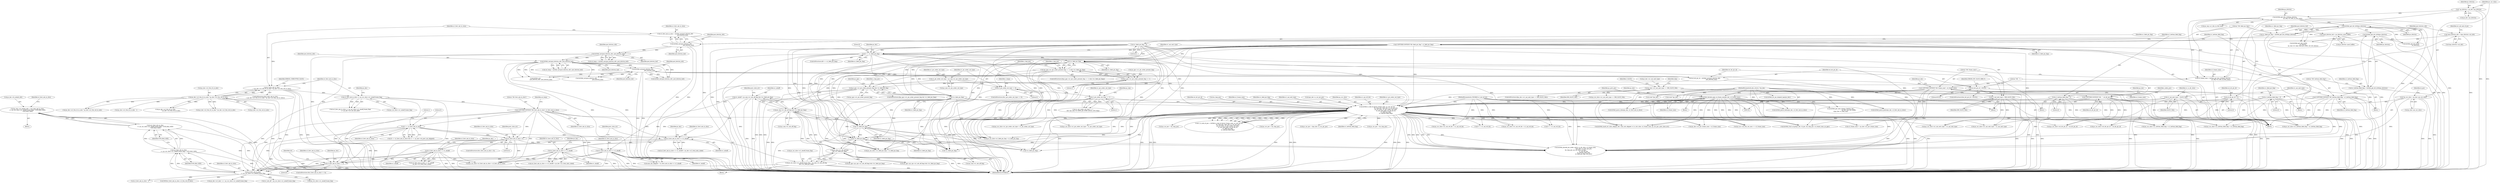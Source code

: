 digraph "0_Android_0b23c81c3dd9ec38f7e6806a3955fed1925541a0_2@integer" {
"1001904" [label="(Call,ps_dec->i4_submb_ofst = ((u2_first_mb_in_slice\n << ps_cur_slice->u1_mbaff_frame_flag) * SUB_BLK_SIZE)\n - SUB_BLK_SIZE)"];
"1001908" [label="(Call,((u2_first_mb_in_slice\n << ps_cur_slice->u1_mbaff_frame_flag) * SUB_BLK_SIZE)\n - SUB_BLK_SIZE)"];
"1001909" [label="(Call,(u2_first_mb_in_slice\n << ps_cur_slice->u1_mbaff_frame_flag) * SUB_BLK_SIZE)"];
"1001910" [label="(Call,u2_first_mb_in_slice\n << ps_cur_slice->u1_mbaff_frame_flag)"];
"1001617" [label="(Call,u2_first_mb_in_slice == 0)"];
"1001134" [label="(Call,u2_first_mb_in_slice << u1_mbaff)"];
"1001121" [label="(Call,u2_first_mb_in_slice << u1_mbaff)"];
"1000264" [label="(Call,COPYTHECONTEXT(\"SH: first_mb_in_slice\",u2_first_mb_in_slice))"];
"1000248" [label="(Call,u2_first_mb_in_slice << ps_cur_slice->u1_mbaff_frame_flag)"];
"1000233" [label="(Call,u2_first_mb_in_slice\n > (ps_dec->u2_frm_ht_in_mbs * ps_dec->u2_frm_wd_in_mbs))"];
"1000227" [label="(Call,u2_first_mb_in_slice = ih264d_uev(pu4_bitstrm_ofst,\n                                     pu4_bitstrm_buf))"];
"1000229" [label="(Call,ih264d_uev(pu4_bitstrm_ofst,\n                                     pu4_bitstrm_buf))"];
"1000201" [label="(Call,*pu4_bitstrm_ofst = &ps_bitstrm->u4_ofst)"];
"1000195" [label="(Call,*pu4_bitstrm_buf = ps_bitstrm->pu4_buffer)"];
"1000235" [label="(Call,ps_dec->u2_frm_ht_in_mbs * ps_dec->u2_frm_wd_in_mbs)"];
"1000365" [label="(Call,0 == u2_first_mb_in_slice)"];
"1000920" [label="(Call,u1_mbaff = ps_seq->u1_mb_aff_flag && (!u1_field_pic_flag))"];
"1000922" [label="(Call,ps_seq->u1_mb_aff_flag && (!u1_field_pic_flag))"];
"1000831" [label="(Call,ps_pps->u1_pic_order_present_flag && !u1_field_pic_flag)"];
"1000770" [label="(Call,ps_pps->u1_pic_order_present_flag == 1)"];
"1000769" [label="(Call,(ps_pps->u1_pic_order_present_flag == 1) && (!u1_field_pic_flag))"];
"1000775" [label="(Call,!u1_field_pic_flag)"];
"1000628" [label="(Call,COPYTHECONTEXT(\"SH: field_pic_flag\", u1_field_pic_flag))"];
"1000624" [label="(Call,u1_field_pic_flag = ih264d_get_bit_h264(ps_bitstrm))"];
"1000626" [label="(Call,ih264d_get_bit_h264(ps_bitstrm))"];
"1000459" [label="(Call,ih264d_get_bits_h264(ps_bitstrm,\n                                         ps_seq->u1_bits_in_frm_num))"];
"1000160" [label="(Call,* ps_bitstrm = ps_dec->ps_bitstrm)"];
"1000682" [label="(Call,0 == u1_field_pic_flag)"];
"1000662" [label="(Call,u1_field_pic_flag = 0)"];
"1000835" [label="(Call,!u1_field_pic_flag)"];
"1000926" [label="(Call,!u1_field_pic_flag)"];
"1000895" [label="(Call,ih264d_is_end_of_pic(u2_frame_num, u1_nal_ref_idc,\n                                             &s_tmp_poc, &ps_dec->s_cur_pic_poc,\n                                            ps_cur_slice, u1_pic_order_cnt_type,\n                                            u1_nal_unit_type, u4_idr_pic_id,\n                                            u1_field_pic_flag,\n                                            u1_bottom_field_flag))"];
"1000534" [label="(Call,ih264d_decode_gaps_in_frame_num(ps_dec, u2_frame_num))"];
"1000157" [label="(MethodParameterIn,dec_struct_t *ps_dec)"];
"1000464" [label="(Call,COPYTHECONTEXT(\"SH: frame_num\", u2_frame_num))"];
"1000457" [label="(Call,u2_frame_num = ih264d_get_bits_h264(ps_bitstrm,\n                                         ps_seq->u1_bits_in_frm_num))"];
"1000156" [label="(MethodParameterIn,UWORD8 u1_nal_ref_idc)"];
"1000168" [label="(Call,*ps_cur_slice = ps_dec->ps_cur_slice)"];
"1000806" [label="(Call,u1_pic_order_cnt_type == 1)"];
"1000735" [label="(Call,u1_pic_order_cnt_type == 0)"];
"1000729" [label="(Call,u1_pic_order_cnt_type = ps_seq->u1_pic_order_cnt_type)"];
"1000675" [label="(Call,u1_nal_unit_type = SLICE_NAL)"];
"1000693" [label="(Call,u1_nal_unit_type = IDR_SLICE_NAL)"];
"1000322" [label="(Call,ps_dec->u1_nal_unit_type == IDR_SLICE_NAL)"];
"1000707" [label="(Call,COPYTHECONTEXT(\"SH:  \", u4_idr_pic_id))"];
"1000702" [label="(Call,u4_idr_pic_id > 65535)"];
"1000696" [label="(Call,u4_idr_pic_id = ih264d_uev(pu4_bitstrm_ofst,\n                                   pu4_bitstrm_buf))"];
"1000698" [label="(Call,ih264d_uev(pu4_bitstrm_ofst,\n                                   pu4_bitstrm_buf))"];
"1000410" [label="(Call,ih264d_uev(pu4_bitstrm_ofst, pu4_bitstrm_buf))"];
"1000269" [label="(Call,ih264d_uev(pu4_bitstrm_ofst, pu4_bitstrm_buf))"];
"1000188" [label="(Call,u4_idr_pic_id = 0)"];
"1000648" [label="(Call,COPYTHECONTEXT(\"SH: bottom_field_flag\", u1_bottom_field_flag))"];
"1000644" [label="(Call,u1_bottom_field_flag = ih264d_get_bit_h264(ps_bitstrm))"];
"1000646" [label="(Call,ih264d_get_bit_h264(ps_bitstrm))"];
"1000631" [label="(Call,u1_bottom_field_flag = 0)"];
"1000665" [label="(Call,u1_bottom_field_flag = 0)"];
"1001147" [label="(Call,u2_first_mb_in_slice << u1_mbaff)"];
"1001027" [label="(Call,u2_first_mb_in_slice > 0)"];
"1001036" [label="(Call,u2_first_mb_in_slice << u1_mbaff)"];
"1001085" [label="(Call,ps_cur_slice->u1_mbaff_frame_flag = ps_seq->u1_mb_aff_flag\n && (!u1_field_pic_flag))"];
"1001089" [label="(Call,ps_seq->u1_mb_aff_flag\n && (!u1_field_pic_flag))"];
"1001093" [label="(Call,!u1_field_pic_flag)"];
"1001813" [label="(Call,ps_err->u4_frm_sei_sync == u2_frame_num)"];
"1000249" [label="(Identifier,u2_first_mb_in_slice)"];
"1000365" [label="(Call,0 == u2_first_mb_in_slice)"];
"1001029" [label="(Literal,0)"];
"1000189" [label="(Identifier,u4_idr_pic_id)"];
"1000265" [label="(Literal,\"SH: first_mb_in_slice\")"];
"1000326" [label="(Identifier,IDR_SLICE_NAL)"];
"1000667" [label="(Literal,0)"];
"1002253" [label="(Call,u2_first_mb_in_slice - 1)"];
"1000699" [label="(Identifier,pu4_bitstrm_ofst)"];
"1000681" [label="(ControlStructure,if(0 == u1_field_pic_flag))"];
"1001604" [label="(Call,!u1_field_pic_flag)"];
"1001007" [label="(Call,ps_cur_poc = &ps_dec->s_cur_pic_poc)"];
"1000909" [label="(Identifier,u1_bottom_field_flag)"];
"1001598" [label="(Call,(ps_pps->ps_sps->u1_mb_aff_flag) && (!u1_field_pic_flag))"];
"1001484" [label="(Call,ps_cur_slice->u2_first_mb_in_slice = u2_first_mb_in_slice)"];
"1000235" [label="(Call,ps_dec->u2_frm_ht_in_mbs * ps_dec->u2_frm_wd_in_mbs)"];
"1000464" [label="(Call,COPYTHECONTEXT(\"SH: frame_num\", u2_frame_num))"];
"1000340" [label="(Identifier,I_SLICE)"];
"1002466" [label="(Call,ih264d_parse_pslice(ps_dec, u2_first_mb_in_slice))"];
"1000197" [label="(Call,ps_bitstrm->pu4_buffer)"];
"1000533" [label="(Block,)"];
"1001125" [label="(Identifier,ps_dec)"];
"1000661" [label="(Block,)"];
"1000898" [label="(Call,&s_tmp_poc)"];
"1001048" [label="(Call,ps_cur_slice->u1_field_pic_flag = u1_field_pic_flag)"];
"1001587" [label="(Call,!u1_field_pic_flag)"];
"1000680" [label="(Block,)"];
"1000836" [label="(Identifier,u1_field_pic_flag)"];
"1000628" [label="(Call,COPYTHECONTEXT(\"SH: field_pic_flag\", u1_field_pic_flag))"];
"1000896" [label="(Identifier,u2_frame_num)"];
"1000230" [label="(Identifier,pu4_bitstrm_ofst)"];
"1000908" [label="(Identifier,u1_field_pic_flag)"];
"1000254" [label="(Identifier,ps_dec)"];
"1000694" [label="(Identifier,u1_nal_unit_type)"];
"1001089" [label="(Call,ps_seq->u1_mb_aff_flag\n && (!u1_field_pic_flag))"];
"1000684" [label="(Identifier,u1_field_pic_flag)"];
"1001964" [label="(Call,MOD(u2_first_mb_in_slice, u2_frm_wd_in_mbs))"];
"1001120" [label="(Call,(u2_first_mb_in_slice << u1_mbaff) > ps_dec->u2_total_mbs_coded)"];
"1001113" [label="(Call,ps_cur_poc = &s_tmp_poc)"];
"1000675" [label="(Call,u1_nal_unit_type = SLICE_NAL)"];
"1000635" [label="(Identifier,u1_field_pic_flag)"];
"1001034" [label="(Call,num_mb_skipped = u2_first_mb_in_slice << u1_mbaff)"];
"1000741" [label="(Call,ih264d_get_bits_h264(\n                        ps_bitstrm,\n                        ps_seq->u1_log2_max_pic_order_cnt_lsb_minus))"];
"1000921" [label="(Identifier,u1_mbaff)"];
"1000895" [label="(Call,ih264d_is_end_of_pic(u2_frame_num, u1_nal_ref_idc,\n                                             &s_tmp_poc, &ps_dec->s_cur_pic_poc,\n                                            ps_cur_slice, u1_pic_order_cnt_type,\n                                            u1_nal_unit_type, u4_idr_pic_id,\n                                            u1_field_pic_flag,\n                                            u1_bottom_field_flag))"];
"1001623" [label="(Call,ih264d_start_of_pic(ps_dec, i4_poc, &s_tmp_poc, u2_frame_num, ps_pps))"];
"1000161" [label="(Identifier,ps_bitstrm)"];
"1000158" [label="(Block,)"];
"1001864" [label="(Call,0 == u1_nal_ref_idc)"];
"1000734" [label="(ControlStructure,if(u1_pic_order_cnt_type == 0))"];
"1001027" [label="(Call,u2_first_mb_in_slice > 0)"];
"1000218" [label="(Identifier,u4_call_end_of_pic)"];
"1000926" [label="(Call,!u1_field_pic_flag)"];
"1001511" [label="(Call,ps_cur_slice->u1_nal_unit_type = u1_nal_unit_type)"];
"1000271" [label="(Identifier,pu4_bitstrm_buf)"];
"1002431" [label="(Call,ih264d_parse_islice(ps_dec, u2_first_mb_in_slice))"];
"1000771" [label="(Call,ps_pps->u1_pic_order_present_flag)"];
"1001905" [label="(Call,ps_dec->i4_submb_ofst)"];
"1001043" [label="(Call,ps_cur_slice->u4_idr_pic_id = u4_idr_pic_id)"];
"1001036" [label="(Call,u2_first_mb_in_slice << u1_mbaff)"];
"1000162" [label="(Call,ps_dec->ps_bitstrm)"];
"1000702" [label="(Call,u4_idr_pic_id > 65535)"];
"1000712" [label="(Identifier,i_delta_poc)"];
"1000923" [label="(Call,ps_seq->u1_mb_aff_flag)"];
"1001093" [label="(Call,!u1_field_pic_flag)"];
"1000793" [label="(Identifier,s_tmp_poc)"];
"1000688" [label="(Identifier,ps_dec)"];
"1000927" [label="(Identifier,u1_field_pic_flag)"];
"1000906" [label="(Identifier,u1_nal_unit_type)"];
"1000806" [label="(Call,u1_pic_order_cnt_type == 1)"];
"1000703" [label="(Identifier,u4_idr_pic_id)"];
"1000632" [label="(Identifier,u1_bottom_field_flag)"];
"1000188" [label="(Call,u4_idr_pic_id = 0)"];
"1001038" [label="(Identifier,u1_mbaff)"];
"1001149" [label="(Identifier,u1_mbaff)"];
"1000900" [label="(Call,&ps_dec->s_cur_pic_poc)"];
"1001039" [label="(Call,ps_cur_poc = &s_tmp_poc)"];
"1001094" [label="(Identifier,u1_field_pic_flag)"];
"1000776" [label="(Identifier,u1_field_pic_flag)"];
"1002270" [label="(Call,ps_dec->u2_mby <<= ps_cur_slice->u1_mbaff_frame_flag)"];
"1000625" [label="(Identifier,u1_field_pic_flag)"];
"1000466" [label="(Identifier,u2_frame_num)"];
"1000736" [label="(Identifier,u1_pic_order_cnt_type)"];
"1000683" [label="(Literal,0)"];
"1001581" [label="(Call,(ps_pps->ps_sps->u1_mb_aff_flag) && (!u1_field_pic_flag))"];
"1000893" [label="(Call,i1_is_end_of_poc = ih264d_is_end_of_pic(u2_frame_num, u1_nal_ref_idc,\n                                             &s_tmp_poc, &ps_dec->s_cur_pic_poc,\n                                            ps_cur_slice, u1_pic_order_cnt_type,\n                                            u1_nal_unit_type, u4_idr_pic_id,\n                                            u1_field_pic_flag,\n                                            u1_bottom_field_flag))"];
"1001138" [label="(Identifier,ps_dec)"];
"1001065" [label="(Call,ps_cur_slice->u1_nal_unit_type = u1_nal_unit_type)"];
"1000666" [label="(Identifier,u1_bottom_field_flag)"];
"1000650" [label="(Identifier,u1_bottom_field_flag)"];
"1000645" [label="(Identifier,u1_bottom_field_flag)"];
"1001638" [label="(Identifier,ps_dec)"];
"1001901" [label="(Block,)"];
"1000461" [label="(Call,ps_seq->u1_bits_in_frm_num)"];
"1000232" [label="(ControlStructure,if(u2_first_mb_in_slice\n > (ps_dec->u2_frm_ht_in_mbs * ps_dec->u2_frm_wd_in_mbs)))"];
"1000630" [label="(Identifier,u1_field_pic_flag)"];
"1000770" [label="(Call,ps_pps->u1_pic_order_present_flag == 1)"];
"1001080" [label="(Call,ps_cur_slice->u1_pic_order_cnt_type = u1_pic_order_cnt_type)"];
"1000780" [label="(Identifier,s_tmp_poc)"];
"1000266" [label="(Identifier,u2_first_mb_in_slice)"];
"1000769" [label="(Call,(ps_pps->u1_pic_order_present_flag == 1) && (!u1_field_pic_flag))"];
"1001616" [label="(ControlStructure,if(u2_first_mb_in_slice == 0))"];
"1000236" [label="(Call,ps_dec->u2_frm_ht_in_mbs)"];
"1001146" [label="(Call,(u2_first_mb_in_slice << u1_mbaff) < ps_dec->u2_total_mbs_coded)"];
"1000323" [label="(Call,ps_dec->u1_nal_unit_type)"];
"1000677" [label="(Identifier,SLICE_NAL)"];
"1000708" [label="(Literal,\"SH:  \")"];
"1000774" [label="(Literal,1)"];
"1001494" [label="(Call,ps_cur_slice->u1_bottom_field_flag = u1_bottom_field_flag)"];
"1000536" [label="(Identifier,u2_frame_num)"];
"1000623" [label="(Block,)"];
"1001984" [label="(Call,ps_dec->u2_frm_ht_in_mbs - 1)"];
"1000322" [label="(Call,ps_dec->u1_nal_unit_type == IDR_SLICE_NAL)"];
"1000831" [label="(Call,ps_pps->u1_pic_order_present_flag && !u1_field_pic_flag)"];
"1000459" [label="(Call,ih264d_get_bits_h264(ps_bitstrm,\n                                         ps_seq->u1_bits_in_frm_num))"];
"1001026" [label="(ControlStructure,if(u2_first_mb_in_slice > 0))"];
"1000227" [label="(Call,u2_first_mb_in_slice = ih264d_uev(pu4_bitstrm_ofst,\n                                     pu4_bitstrm_buf))"];
"1000904" [label="(Identifier,ps_cur_slice)"];
"1000366" [label="(Literal,0)"];
"1000636" [label="(Block,)"];
"1001147" [label="(Call,u2_first_mb_in_slice << u1_mbaff)"];
"1000231" [label="(Identifier,pu4_bitstrm_buf)"];
"1000633" [label="(Literal,0)"];
"1000535" [label="(Identifier,ps_dec)"];
"1000697" [label="(Identifier,u4_idr_pic_id)"];
"1000730" [label="(Identifier,u1_pic_order_cnt_type)"];
"1000897" [label="(Identifier,u1_nal_ref_idc)"];
"1001121" [label="(Call,u2_first_mb_in_slice << u1_mbaff)"];
"1000201" [label="(Call,*pu4_bitstrm_ofst = &ps_bitstrm->u4_ofst)"];
"1001911" [label="(Identifier,u2_first_mb_in_slice)"];
"1000682" [label="(Call,0 == u1_field_pic_flag)"];
"1000940" [label="(Call,u2_frame_num != ps_dec->u2_prv_frame_num)"];
"1000234" [label="(Identifier,u2_first_mb_in_slice)"];
"1000329" [label="(Identifier,skip)"];
"1001910" [label="(Call,u2_first_mb_in_slice\n << ps_cur_slice->u1_mbaff_frame_flag)"];
"1001489" [label="(Call,ps_cur_slice->u1_field_pic_flag = u1_field_pic_flag)"];
"1000169" [label="(Identifier,ps_cur_slice)"];
"1000160" [label="(Call,* ps_bitstrm = ps_dec->ps_bitstrm)"];
"1000731" [label="(Call,ps_seq->u1_pic_order_cnt_type)"];
"1001184" [label="(Call,ps_cur_slice->u1_bottom_field_flag = u1_bottom_field_flag)"];
"1001479" [label="(Call,ps_cur_slice->u4_idr_pic_id = u4_idr_pic_id)"];
"1000808" [label="(Literal,1)"];
"1000695" [label="(Identifier,IDR_SLICE_NAL)"];
"1000664" [label="(Literal,0)"];
"1000807" [label="(Identifier,u1_pic_order_cnt_type)"];
"1001030" [label="(Block,)"];
"1000268" [label="(Identifier,u4_temp)"];
"1001521" [label="(Call,ps_cur_slice->u1_nal_ref_idc = u1_nal_ref_idc)"];
"1001928" [label="(Call,u1_mb_aff = ps_cur_slice->u1_mbaff_frame_flag)"];
"1001622" [label="(Identifier,ret)"];
"1000644" [label="(Call,u1_bottom_field_flag = ih264d_get_bit_h264(ps_bitstrm))"];
"1000856" [label="(Identifier,ps_pps)"];
"1001916" [label="(Identifier,SUB_BLK_SIZE)"];
"1000835" [label="(Call,!u1_field_pic_flag)"];
"1000663" [label="(Identifier,u1_field_pic_flag)"];
"1000244" [label="(Identifier,ERROR_CORRUPTED_SLICE)"];
"1000264" [label="(Call,COPYTHECONTEXT(\"SH: first_mb_in_slice\",u2_first_mb_in_slice))"];
"1000631" [label="(Call,u1_bottom_field_flag = 0)"];
"1000696" [label="(Call,u4_idr_pic_id = ih264d_uev(pu4_bitstrm_ofst,\n                                   pu4_bitstrm_buf))"];
"1001642" [label="(Call,ih264d_get_next_display_field(ps_dec,\n                                          ps_dec->ps_out_buffer,\n &(ps_dec->s_disp_op)))"];
"1000270" [label="(Identifier,pu4_bitstrm_ofst)"];
"1001086" [label="(Call,ps_cur_slice->u1_mbaff_frame_flag)"];
"1001015" [label="(Call,ps_cur_slice->u1_nal_unit_type == IDR_SLICE_NAL)"];
"1001242" [label="(Call,ih264d_err_pic_dispbuf_mgr(ps_dec))"];
"1001136" [label="(Identifier,u1_mbaff)"];
"1001401" [label="(Call,ih264d_decode_pic_order_cnt(u1_is_idr_slice, u2_frame_num,\n                                           &ps_dec->s_prev_pic_poc,\n &s_tmp_poc, ps_cur_slice, ps_pps,\n                                          u1_nal_ref_idc,\n                                          u1_bottom_field_flag,\n                                          u1_field_pic_flag, &i4_poc))"];
"1000629" [label="(Literal,\"SH: field_pic_flag\")"];
"1000929" [label="(Identifier,prev_slice_err)"];
"1000190" [label="(Literal,0)"];
"1000411" [label="(Identifier,pu4_bitstrm_ofst)"];
"1001912" [label="(Call,ps_cur_slice->u1_mbaff_frame_flag)"];
"1000701" [label="(ControlStructure,if(u4_idr_pic_id > 65535))"];
"1000408" [label="(Call,u4_temp = ih264d_uev(pu4_bitstrm_ofst, pu4_bitstrm_buf))"];
"1000830" [label="(ControlStructure,if(ps_pps->u1_pic_order_present_flag && !u1_field_pic_flag))"];
"1000156" [label="(MethodParameterIn,UWORD8 u1_nal_ref_idc)"];
"1000457" [label="(Call,u2_frame_num = ih264d_get_bits_h264(ps_bitstrm,\n                                         ps_seq->u1_bits_in_frm_num))"];
"1001134" [label="(Call,u2_first_mb_in_slice << u1_mbaff)"];
"1000627" [label="(Identifier,ps_bitstrm)"];
"1000997" [label="(Call,ps_dec->u2_frm_ht_in_mbs * ps_dec->u2_frm_wd_in_mbs)"];
"1001075" [label="(Call,ps_cur_slice->u1_nal_ref_idc = u1_nal_ref_idc)"];
"1001148" [label="(Identifier,u2_first_mb_in_slice)"];
"1000704" [label="(Literal,65535)"];
"1001617" [label="(Call,u2_first_mb_in_slice == 0)"];
"1000626" [label="(Call,ih264d_get_bit_h264(ps_bitstrm))"];
"1000922" [label="(Call,ps_seq->u1_mb_aff_flag && (!u1_field_pic_flag))"];
"1000239" [label="(Call,ps_dec->u2_frm_wd_in_mbs)"];
"1001619" [label="(Literal,0)"];
"1000195" [label="(Call,*pu4_bitstrm_buf = ps_bitstrm->pu4_buffer)"];
"1001557" [label="(Call,ih264d_get_bit_h264(\n                        ps_bitstrm))"];
"1001909" [label="(Call,(u2_first_mb_in_slice\n << ps_cur_slice->u1_mbaff_frame_flag) * SUB_BLK_SIZE)"];
"1000670" [label="(Identifier,ps_dec)"];
"1000905" [label="(Identifier,u1_pic_order_cnt_type)"];
"1000364" [label="(Call,(0 == u2_first_mb_in_slice) && (1 == ps_dec->u4_prev_nal_skipped))"];
"1002500" [label="(Call,ih264d_parse_bslice(ps_dec, u2_first_mb_in_slice))"];
"1000203" [label="(Call,&ps_bitstrm->u4_ofst)"];
"1000832" [label="(Call,ps_pps->u1_pic_order_present_flag)"];
"1000233" [label="(Call,u2_first_mb_in_slice\n > (ps_dec->u2_frm_ht_in_mbs * ps_dec->u2_frm_wd_in_mbs))"];
"1001618" [label="(Identifier,u2_first_mb_in_slice)"];
"1000646" [label="(Call,ih264d_get_bit_h264(ps_bitstrm))"];
"1000907" [label="(Identifier,u4_idr_pic_id)"];
"1000177" [label="(Identifier,i4_poc)"];
"1000202" [label="(Identifier,pu4_bitstrm_ofst)"];
"1000768" [label="(ControlStructure,if((ps_pps->u1_pic_order_present_flag == 1) && (!u1_field_pic_flag)))"];
"1000706" [label="(Identifier,ERROR_INV_SLICE_HDR_T)"];
"1000248" [label="(Call,u2_first_mb_in_slice << ps_cur_slice->u1_mbaff_frame_flag)"];
"1001918" [label="(Identifier,u2_first_mb_in_slice)"];
"1000624" [label="(Call,u1_field_pic_flag = ih264d_get_bit_h264(ps_bitstrm))"];
"1000460" [label="(Identifier,ps_bitstrm)"];
"1001915" [label="(Identifier,SUB_BLK_SIZE)"];
"1001133" [label="(Call,(u2_first_mb_in_slice << u1_mbaff)\n - ps_dec->u2_total_mbs_coded)"];
"1000709" [label="(Identifier,u4_idr_pic_id)"];
"1000700" [label="(Identifier,pu4_bitstrm_buf)"];
"1000820" [label="(Call,ih264d_sev(pu4_bitstrm_ofst,\n                                                         pu4_bitstrm_buf))"];
"1001037" [label="(Identifier,u2_first_mb_in_slice)"];
"1001161" [label="(Call,ih264d_mark_err_slice_skip(ps_dec, num_mb_skipped, u1_is_idr_slice, u2_frame_num, ps_cur_poc, prev_slice_err))"];
"1000729" [label="(Call,u1_pic_order_cnt_type = ps_seq->u1_pic_order_cnt_type)"];
"1002589" [label="(MethodReturn,WORD32)"];
"1001028" [label="(Identifier,u2_first_mb_in_slice)"];
"1001140" [label="(Call,ps_cur_poc = &s_tmp_poc)"];
"1001526" [label="(Call,ps_cur_slice->u1_pic_order_cnt_type = u1_pic_order_cnt_type)"];
"1000648" [label="(Call,COPYTHECONTEXT(\"SH: bottom_field_flag\", u1_bottom_field_flag))"];
"1000471" [label="(Identifier,ps_dec)"];
"1000247" [label="(Call,(u2_first_mb_in_slice << ps_cur_slice->u1_mbaff_frame_flag)\n <= ps_dec->u2_cur_mb_addr)"];
"1000539" [label="(Identifier,ps_prev_poc)"];
"1000410" [label="(Call,ih264d_uev(pu4_bitstrm_ofst, pu4_bitstrm_buf))"];
"1000170" [label="(Call,ps_dec->ps_cur_slice)"];
"1000267" [label="(Call,u4_temp = ih264d_uev(pu4_bitstrm_ofst, pu4_bitstrm_buf))"];
"1000465" [label="(Literal,\"SH: frame_num\")"];
"1001135" [label="(Identifier,u2_first_mb_in_slice)"];
"1001103" [label="(Call,ps_dec->u2_frm_ht_in_mbs\n                            * ps_dec->u2_frm_wd_in_mbs)"];
"1000775" [label="(Call,!u1_field_pic_flag)"];
"1000157" [label="(MethodParameterIn,dec_struct_t *ps_dec)"];
"1001904" [label="(Call,ps_dec->i4_submb_ofst = ((u2_first_mb_in_slice\n << ps_cur_slice->u1_mbaff_frame_flag) * SUB_BLK_SIZE)\n - SUB_BLK_SIZE)"];
"1001090" [label="(Call,ps_seq->u1_mb_aff_flag)"];
"1000196" [label="(Identifier,pu4_bitstrm_buf)"];
"1000369" [label="(Literal,1)"];
"1000693" [label="(Call,u1_nal_unit_type = IDR_SLICE_NAL)"];
"1000649" [label="(Literal,\"SH: bottom_field_flag\")"];
"1000647" [label="(Identifier,ps_bitstrm)"];
"1000534" [label="(Call,ih264d_decode_gaps_in_frame_num(ps_dec, u2_frame_num))"];
"1001122" [label="(Identifier,u2_first_mb_in_slice)"];
"1001908" [label="(Call,((u2_first_mb_in_slice\n << ps_cur_slice->u1_mbaff_frame_flag) * SUB_BLK_SIZE)\n - SUB_BLK_SIZE)"];
"1001218" [label="(Call,ps_dec->u2_frm_ht_in_mbs * ps_dec->u2_frm_wd_in_mbs)"];
"1000662" [label="(Call,u1_field_pic_flag = 0)"];
"1000168" [label="(Call,*ps_cur_slice = ps_dec->ps_cur_slice)"];
"1000707" [label="(Call,COPYTHECONTEXT(\"SH:  \", u4_idr_pic_id))"];
"1000735" [label="(Call,u1_pic_order_cnt_type == 0)"];
"1000679" [label="(Identifier,u1_is_idr_slice)"];
"1000269" [label="(Call,ih264d_uev(pu4_bitstrm_ofst, pu4_bitstrm_buf))"];
"1000367" [label="(Identifier,u2_first_mb_in_slice)"];
"1001032" [label="(Identifier,prev_slice_err)"];
"1001741" [label="(Call,(void *)ps_dec)"];
"1001151" [label="(Identifier,ps_dec)"];
"1000698" [label="(Call,ih264d_uev(pu4_bitstrm_ofst,\n                                   pu4_bitstrm_buf))"];
"1000805" [label="(Call,u1_pic_order_cnt_type == 1\n && (!ps_seq->u1_delta_pic_order_always_zero_flag))"];
"1000676" [label="(Identifier,u1_nal_unit_type)"];
"1000228" [label="(Identifier,u2_first_mb_in_slice)"];
"1001053" [label="(Call,ps_cur_slice->u1_bottom_field_flag = u1_bottom_field_flag)"];
"1000665" [label="(Call,u1_bottom_field_flag = 0)"];
"1001697" [label="(Call,(void *)ps_dec)"];
"1000458" [label="(Identifier,u2_frame_num)"];
"1000321" [label="(ControlStructure,if(ps_dec->u1_nal_unit_type == IDR_SLICE_NAL))"];
"1000811" [label="(Identifier,ps_seq)"];
"1001849" [label="(Call,0 == u1_nal_ref_idc)"];
"1000250" [label="(Call,ps_cur_slice->u1_mbaff_frame_flag)"];
"1001295" [label="(Call,ps_dec->u2_prv_frame_num = u2_frame_num)"];
"1000782" [label="(Call,ih264d_sev(\n                            pu4_bitstrm_ofst, pu4_bitstrm_buf))"];
"1000841" [label="(Identifier,s_tmp_poc)"];
"1000920" [label="(Call,u1_mbaff = ps_seq->u1_mb_aff_flag && (!u1_field_pic_flag))"];
"1001123" [label="(Identifier,u1_mbaff)"];
"1000861" [label="(Call,ih264d_uev(pu4_bitstrm_ofst, pu4_bitstrm_buf))"];
"1000412" [label="(Identifier,pu4_bitstrm_buf)"];
"1000737" [label="(Literal,0)"];
"1001157" [label="(Identifier,prev_slice_err)"];
"1000229" [label="(Call,ih264d_uev(pu4_bitstrm_ofst,\n                                     pu4_bitstrm_buf))"];
"1000740" [label="(Identifier,i_temp)"];
"1001085" [label="(Call,ps_cur_slice->u1_mbaff_frame_flag = ps_seq->u1_mb_aff_flag\n && (!u1_field_pic_flag))"];
"1001904" -> "1001901"  [label="AST: "];
"1001904" -> "1001908"  [label="CFG: "];
"1001905" -> "1001904"  [label="AST: "];
"1001908" -> "1001904"  [label="AST: "];
"1001918" -> "1001904"  [label="CFG: "];
"1001904" -> "1002589"  [label="DDG: "];
"1001904" -> "1002589"  [label="DDG: "];
"1001908" -> "1001904"  [label="DDG: "];
"1001908" -> "1001904"  [label="DDG: "];
"1001908" -> "1001916"  [label="CFG: "];
"1001909" -> "1001908"  [label="AST: "];
"1001916" -> "1001908"  [label="AST: "];
"1001908" -> "1002589"  [label="DDG: "];
"1001908" -> "1002589"  [label="DDG: "];
"1001909" -> "1001908"  [label="DDG: "];
"1001909" -> "1001908"  [label="DDG: "];
"1001909" -> "1001915"  [label="CFG: "];
"1001910" -> "1001909"  [label="AST: "];
"1001915" -> "1001909"  [label="AST: "];
"1001916" -> "1001909"  [label="CFG: "];
"1001909" -> "1002589"  [label="DDG: "];
"1001910" -> "1001909"  [label="DDG: "];
"1001910" -> "1001909"  [label="DDG: "];
"1001910" -> "1001912"  [label="CFG: "];
"1001911" -> "1001910"  [label="AST: "];
"1001912" -> "1001910"  [label="AST: "];
"1001915" -> "1001910"  [label="CFG: "];
"1001617" -> "1001910"  [label="DDG: "];
"1001134" -> "1001910"  [label="DDG: "];
"1001147" -> "1001910"  [label="DDG: "];
"1001027" -> "1001910"  [label="DDG: "];
"1000264" -> "1001910"  [label="DDG: "];
"1000365" -> "1001910"  [label="DDG: "];
"1001036" -> "1001910"  [label="DDG: "];
"1001085" -> "1001910"  [label="DDG: "];
"1000248" -> "1001910"  [label="DDG: "];
"1001910" -> "1001928"  [label="DDG: "];
"1001910" -> "1001964"  [label="DDG: "];
"1001910" -> "1002253"  [label="DDG: "];
"1001910" -> "1002270"  [label="DDG: "];
"1001617" -> "1001616"  [label="AST: "];
"1001617" -> "1001619"  [label="CFG: "];
"1001618" -> "1001617"  [label="AST: "];
"1001619" -> "1001617"  [label="AST: "];
"1001622" -> "1001617"  [label="CFG: "];
"1001638" -> "1001617"  [label="CFG: "];
"1001617" -> "1002589"  [label="DDG: "];
"1001617" -> "1002589"  [label="DDG: "];
"1001134" -> "1001617"  [label="DDG: "];
"1001147" -> "1001617"  [label="DDG: "];
"1001027" -> "1001617"  [label="DDG: "];
"1000264" -> "1001617"  [label="DDG: "];
"1000365" -> "1001617"  [label="DDG: "];
"1001036" -> "1001617"  [label="DDG: "];
"1001134" -> "1001133"  [label="AST: "];
"1001134" -> "1001136"  [label="CFG: "];
"1001135" -> "1001134"  [label="AST: "];
"1001136" -> "1001134"  [label="AST: "];
"1001138" -> "1001134"  [label="CFG: "];
"1001134" -> "1002589"  [label="DDG: "];
"1001134" -> "1002589"  [label="DDG: "];
"1001134" -> "1001133"  [label="DDG: "];
"1001134" -> "1001133"  [label="DDG: "];
"1001121" -> "1001134"  [label="DDG: "];
"1001121" -> "1001134"  [label="DDG: "];
"1001134" -> "1001484"  [label="DDG: "];
"1001121" -> "1001120"  [label="AST: "];
"1001121" -> "1001123"  [label="CFG: "];
"1001122" -> "1001121"  [label="AST: "];
"1001123" -> "1001121"  [label="AST: "];
"1001125" -> "1001121"  [label="CFG: "];
"1001121" -> "1001120"  [label="DDG: "];
"1001121" -> "1001120"  [label="DDG: "];
"1000264" -> "1001121"  [label="DDG: "];
"1000365" -> "1001121"  [label="DDG: "];
"1000920" -> "1001121"  [label="DDG: "];
"1001121" -> "1001147"  [label="DDG: "];
"1001121" -> "1001147"  [label="DDG: "];
"1000264" -> "1000158"  [label="AST: "];
"1000264" -> "1000266"  [label="CFG: "];
"1000265" -> "1000264"  [label="AST: "];
"1000266" -> "1000264"  [label="AST: "];
"1000268" -> "1000264"  [label="CFG: "];
"1000264" -> "1002589"  [label="DDG: "];
"1000264" -> "1002589"  [label="DDG: "];
"1000248" -> "1000264"  [label="DDG: "];
"1000264" -> "1000365"  [label="DDG: "];
"1000264" -> "1001027"  [label="DDG: "];
"1000264" -> "1001484"  [label="DDG: "];
"1000248" -> "1000247"  [label="AST: "];
"1000248" -> "1000250"  [label="CFG: "];
"1000249" -> "1000248"  [label="AST: "];
"1000250" -> "1000248"  [label="AST: "];
"1000254" -> "1000248"  [label="CFG: "];
"1000248" -> "1002589"  [label="DDG: "];
"1000248" -> "1002589"  [label="DDG: "];
"1000248" -> "1000247"  [label="DDG: "];
"1000248" -> "1000247"  [label="DDG: "];
"1000233" -> "1000248"  [label="DDG: "];
"1000233" -> "1000232"  [label="AST: "];
"1000233" -> "1000235"  [label="CFG: "];
"1000234" -> "1000233"  [label="AST: "];
"1000235" -> "1000233"  [label="AST: "];
"1000244" -> "1000233"  [label="CFG: "];
"1000249" -> "1000233"  [label="CFG: "];
"1000233" -> "1002589"  [label="DDG: "];
"1000233" -> "1002589"  [label="DDG: "];
"1000233" -> "1002589"  [label="DDG: "];
"1000227" -> "1000233"  [label="DDG: "];
"1000235" -> "1000233"  [label="DDG: "];
"1000235" -> "1000233"  [label="DDG: "];
"1000227" -> "1000158"  [label="AST: "];
"1000227" -> "1000229"  [label="CFG: "];
"1000228" -> "1000227"  [label="AST: "];
"1000229" -> "1000227"  [label="AST: "];
"1000234" -> "1000227"  [label="CFG: "];
"1000227" -> "1002589"  [label="DDG: "];
"1000229" -> "1000227"  [label="DDG: "];
"1000229" -> "1000227"  [label="DDG: "];
"1000229" -> "1000231"  [label="CFG: "];
"1000230" -> "1000229"  [label="AST: "];
"1000231" -> "1000229"  [label="AST: "];
"1000229" -> "1002589"  [label="DDG: "];
"1000229" -> "1002589"  [label="DDG: "];
"1000201" -> "1000229"  [label="DDG: "];
"1000195" -> "1000229"  [label="DDG: "];
"1000229" -> "1000269"  [label="DDG: "];
"1000229" -> "1000269"  [label="DDG: "];
"1000201" -> "1000158"  [label="AST: "];
"1000201" -> "1000203"  [label="CFG: "];
"1000202" -> "1000201"  [label="AST: "];
"1000203" -> "1000201"  [label="AST: "];
"1000218" -> "1000201"  [label="CFG: "];
"1000201" -> "1002589"  [label="DDG: "];
"1000195" -> "1000158"  [label="AST: "];
"1000195" -> "1000197"  [label="CFG: "];
"1000196" -> "1000195"  [label="AST: "];
"1000197" -> "1000195"  [label="AST: "];
"1000202" -> "1000195"  [label="CFG: "];
"1000195" -> "1002589"  [label="DDG: "];
"1000235" -> "1000239"  [label="CFG: "];
"1000236" -> "1000235"  [label="AST: "];
"1000239" -> "1000235"  [label="AST: "];
"1000235" -> "1002589"  [label="DDG: "];
"1000235" -> "1002589"  [label="DDG: "];
"1000235" -> "1000997"  [label="DDG: "];
"1000235" -> "1000997"  [label="DDG: "];
"1000235" -> "1001103"  [label="DDG: "];
"1000235" -> "1001103"  [label="DDG: "];
"1000235" -> "1001218"  [label="DDG: "];
"1000235" -> "1001218"  [label="DDG: "];
"1000235" -> "1001984"  [label="DDG: "];
"1000365" -> "1000364"  [label="AST: "];
"1000365" -> "1000367"  [label="CFG: "];
"1000366" -> "1000365"  [label="AST: "];
"1000367" -> "1000365"  [label="AST: "];
"1000369" -> "1000365"  [label="CFG: "];
"1000364" -> "1000365"  [label="CFG: "];
"1000365" -> "1002589"  [label="DDG: "];
"1000365" -> "1000364"  [label="DDG: "];
"1000365" -> "1000364"  [label="DDG: "];
"1000365" -> "1001027"  [label="DDG: "];
"1000365" -> "1001484"  [label="DDG: "];
"1000920" -> "1000158"  [label="AST: "];
"1000920" -> "1000922"  [label="CFG: "];
"1000921" -> "1000920"  [label="AST: "];
"1000922" -> "1000920"  [label="AST: "];
"1000929" -> "1000920"  [label="CFG: "];
"1000920" -> "1002589"  [label="DDG: "];
"1000920" -> "1002589"  [label="DDG: "];
"1000922" -> "1000920"  [label="DDG: "];
"1000922" -> "1000920"  [label="DDG: "];
"1000920" -> "1001036"  [label="DDG: "];
"1000922" -> "1000923"  [label="CFG: "];
"1000922" -> "1000926"  [label="CFG: "];
"1000923" -> "1000922"  [label="AST: "];
"1000926" -> "1000922"  [label="AST: "];
"1000922" -> "1002589"  [label="DDG: "];
"1000922" -> "1002589"  [label="DDG: "];
"1000831" -> "1000922"  [label="DDG: "];
"1000769" -> "1000922"  [label="DDG: "];
"1000926" -> "1000922"  [label="DDG: "];
"1000922" -> "1001089"  [label="DDG: "];
"1000922" -> "1001089"  [label="DDG: "];
"1000922" -> "1001581"  [label="DDG: "];
"1000922" -> "1001598"  [label="DDG: "];
"1000831" -> "1000830"  [label="AST: "];
"1000831" -> "1000832"  [label="CFG: "];
"1000831" -> "1000835"  [label="CFG: "];
"1000832" -> "1000831"  [label="AST: "];
"1000835" -> "1000831"  [label="AST: "];
"1000841" -> "1000831"  [label="CFG: "];
"1000856" -> "1000831"  [label="CFG: "];
"1000831" -> "1002589"  [label="DDG: "];
"1000831" -> "1002589"  [label="DDG: "];
"1000831" -> "1002589"  [label="DDG: "];
"1000770" -> "1000831"  [label="DDG: "];
"1000769" -> "1000831"  [label="DDG: "];
"1000835" -> "1000831"  [label="DDG: "];
"1000770" -> "1000769"  [label="AST: "];
"1000770" -> "1000774"  [label="CFG: "];
"1000771" -> "1000770"  [label="AST: "];
"1000774" -> "1000770"  [label="AST: "];
"1000776" -> "1000770"  [label="CFG: "];
"1000769" -> "1000770"  [label="CFG: "];
"1000770" -> "1002589"  [label="DDG: "];
"1000770" -> "1000769"  [label="DDG: "];
"1000770" -> "1000769"  [label="DDG: "];
"1000769" -> "1000768"  [label="AST: "];
"1000769" -> "1000775"  [label="CFG: "];
"1000775" -> "1000769"  [label="AST: "];
"1000780" -> "1000769"  [label="CFG: "];
"1000793" -> "1000769"  [label="CFG: "];
"1000769" -> "1002589"  [label="DDG: "];
"1000769" -> "1002589"  [label="DDG: "];
"1000769" -> "1002589"  [label="DDG: "];
"1000775" -> "1000769"  [label="DDG: "];
"1000775" -> "1000776"  [label="CFG: "];
"1000776" -> "1000775"  [label="AST: "];
"1000775" -> "1002589"  [label="DDG: "];
"1000628" -> "1000775"  [label="DDG: "];
"1000682" -> "1000775"  [label="DDG: "];
"1000662" -> "1000775"  [label="DDG: "];
"1000775" -> "1000835"  [label="DDG: "];
"1000775" -> "1000895"  [label="DDG: "];
"1000775" -> "1000926"  [label="DDG: "];
"1000775" -> "1001048"  [label="DDG: "];
"1000775" -> "1001093"  [label="DDG: "];
"1000775" -> "1001401"  [label="DDG: "];
"1000775" -> "1001489"  [label="DDG: "];
"1000775" -> "1001587"  [label="DDG: "];
"1000775" -> "1001604"  [label="DDG: "];
"1000628" -> "1000623"  [label="AST: "];
"1000628" -> "1000630"  [label="CFG: "];
"1000629" -> "1000628"  [label="AST: "];
"1000630" -> "1000628"  [label="AST: "];
"1000632" -> "1000628"  [label="CFG: "];
"1000628" -> "1002589"  [label="DDG: "];
"1000628" -> "1002589"  [label="DDG: "];
"1000624" -> "1000628"  [label="DDG: "];
"1000628" -> "1000682"  [label="DDG: "];
"1000628" -> "1000835"  [label="DDG: "];
"1000628" -> "1000895"  [label="DDG: "];
"1000628" -> "1000926"  [label="DDG: "];
"1000628" -> "1001048"  [label="DDG: "];
"1000628" -> "1001093"  [label="DDG: "];
"1000628" -> "1001401"  [label="DDG: "];
"1000628" -> "1001489"  [label="DDG: "];
"1000628" -> "1001587"  [label="DDG: "];
"1000628" -> "1001604"  [label="DDG: "];
"1000624" -> "1000623"  [label="AST: "];
"1000624" -> "1000626"  [label="CFG: "];
"1000625" -> "1000624"  [label="AST: "];
"1000626" -> "1000624"  [label="AST: "];
"1000629" -> "1000624"  [label="CFG: "];
"1000624" -> "1002589"  [label="DDG: "];
"1000626" -> "1000624"  [label="DDG: "];
"1000626" -> "1000627"  [label="CFG: "];
"1000627" -> "1000626"  [label="AST: "];
"1000626" -> "1002589"  [label="DDG: "];
"1000459" -> "1000626"  [label="DDG: "];
"1000626" -> "1000646"  [label="DDG: "];
"1000626" -> "1000741"  [label="DDG: "];
"1000626" -> "1001557"  [label="DDG: "];
"1000459" -> "1000457"  [label="AST: "];
"1000459" -> "1000461"  [label="CFG: "];
"1000460" -> "1000459"  [label="AST: "];
"1000461" -> "1000459"  [label="AST: "];
"1000457" -> "1000459"  [label="CFG: "];
"1000459" -> "1002589"  [label="DDG: "];
"1000459" -> "1002589"  [label="DDG: "];
"1000459" -> "1000457"  [label="DDG: "];
"1000459" -> "1000457"  [label="DDG: "];
"1000160" -> "1000459"  [label="DDG: "];
"1000459" -> "1000741"  [label="DDG: "];
"1000459" -> "1001557"  [label="DDG: "];
"1000160" -> "1000158"  [label="AST: "];
"1000160" -> "1000162"  [label="CFG: "];
"1000161" -> "1000160"  [label="AST: "];
"1000162" -> "1000160"  [label="AST: "];
"1000169" -> "1000160"  [label="CFG: "];
"1000160" -> "1002589"  [label="DDG: "];
"1000160" -> "1002589"  [label="DDG: "];
"1000682" -> "1000681"  [label="AST: "];
"1000682" -> "1000684"  [label="CFG: "];
"1000683" -> "1000682"  [label="AST: "];
"1000684" -> "1000682"  [label="AST: "];
"1000688" -> "1000682"  [label="CFG: "];
"1000694" -> "1000682"  [label="CFG: "];
"1000682" -> "1002589"  [label="DDG: "];
"1000682" -> "1002589"  [label="DDG: "];
"1000662" -> "1000682"  [label="DDG: "];
"1000682" -> "1000835"  [label="DDG: "];
"1000682" -> "1000895"  [label="DDG: "];
"1000682" -> "1000926"  [label="DDG: "];
"1000682" -> "1001048"  [label="DDG: "];
"1000682" -> "1001093"  [label="DDG: "];
"1000682" -> "1001401"  [label="DDG: "];
"1000682" -> "1001489"  [label="DDG: "];
"1000682" -> "1001587"  [label="DDG: "];
"1000682" -> "1001604"  [label="DDG: "];
"1000662" -> "1000661"  [label="AST: "];
"1000662" -> "1000664"  [label="CFG: "];
"1000663" -> "1000662"  [label="AST: "];
"1000664" -> "1000662"  [label="AST: "];
"1000666" -> "1000662"  [label="CFG: "];
"1000662" -> "1002589"  [label="DDG: "];
"1000662" -> "1000835"  [label="DDG: "];
"1000662" -> "1000895"  [label="DDG: "];
"1000662" -> "1000926"  [label="DDG: "];
"1000662" -> "1001048"  [label="DDG: "];
"1000662" -> "1001093"  [label="DDG: "];
"1000662" -> "1001401"  [label="DDG: "];
"1000662" -> "1001489"  [label="DDG: "];
"1000662" -> "1001587"  [label="DDG: "];
"1000662" -> "1001604"  [label="DDG: "];
"1000835" -> "1000836"  [label="CFG: "];
"1000836" -> "1000835"  [label="AST: "];
"1000835" -> "1002589"  [label="DDG: "];
"1000835" -> "1000895"  [label="DDG: "];
"1000835" -> "1000926"  [label="DDG: "];
"1000835" -> "1001048"  [label="DDG: "];
"1000835" -> "1001093"  [label="DDG: "];
"1000835" -> "1001401"  [label="DDG: "];
"1000835" -> "1001489"  [label="DDG: "];
"1000835" -> "1001587"  [label="DDG: "];
"1000835" -> "1001604"  [label="DDG: "];
"1000926" -> "1000927"  [label="CFG: "];
"1000927" -> "1000926"  [label="AST: "];
"1000926" -> "1002589"  [label="DDG: "];
"1000895" -> "1000926"  [label="DDG: "];
"1000926" -> "1001048"  [label="DDG: "];
"1000926" -> "1001093"  [label="DDG: "];
"1000926" -> "1001401"  [label="DDG: "];
"1000926" -> "1001489"  [label="DDG: "];
"1000926" -> "1001587"  [label="DDG: "];
"1000926" -> "1001604"  [label="DDG: "];
"1000895" -> "1000893"  [label="AST: "];
"1000895" -> "1000909"  [label="CFG: "];
"1000896" -> "1000895"  [label="AST: "];
"1000897" -> "1000895"  [label="AST: "];
"1000898" -> "1000895"  [label="AST: "];
"1000900" -> "1000895"  [label="AST: "];
"1000904" -> "1000895"  [label="AST: "];
"1000905" -> "1000895"  [label="AST: "];
"1000906" -> "1000895"  [label="AST: "];
"1000907" -> "1000895"  [label="AST: "];
"1000908" -> "1000895"  [label="AST: "];
"1000909" -> "1000895"  [label="AST: "];
"1000893" -> "1000895"  [label="CFG: "];
"1000895" -> "1002589"  [label="DDG: "];
"1000895" -> "1002589"  [label="DDG: "];
"1000895" -> "1002589"  [label="DDG: "];
"1000895" -> "1002589"  [label="DDG: "];
"1000895" -> "1002589"  [label="DDG: "];
"1000895" -> "1002589"  [label="DDG: "];
"1000895" -> "1002589"  [label="DDG: "];
"1000895" -> "1002589"  [label="DDG: "];
"1000895" -> "1002589"  [label="DDG: "];
"1000895" -> "1002589"  [label="DDG: "];
"1000895" -> "1000893"  [label="DDG: "];
"1000895" -> "1000893"  [label="DDG: "];
"1000895" -> "1000893"  [label="DDG: "];
"1000895" -> "1000893"  [label="DDG: "];
"1000895" -> "1000893"  [label="DDG: "];
"1000895" -> "1000893"  [label="DDG: "];
"1000895" -> "1000893"  [label="DDG: "];
"1000895" -> "1000893"  [label="DDG: "];
"1000895" -> "1000893"  [label="DDG: "];
"1000895" -> "1000893"  [label="DDG: "];
"1000534" -> "1000895"  [label="DDG: "];
"1000464" -> "1000895"  [label="DDG: "];
"1000156" -> "1000895"  [label="DDG: "];
"1000168" -> "1000895"  [label="DDG: "];
"1000806" -> "1000895"  [label="DDG: "];
"1000675" -> "1000895"  [label="DDG: "];
"1000693" -> "1000895"  [label="DDG: "];
"1000707" -> "1000895"  [label="DDG: "];
"1000188" -> "1000895"  [label="DDG: "];
"1000648" -> "1000895"  [label="DDG: "];
"1000631" -> "1000895"  [label="DDG: "];
"1000665" -> "1000895"  [label="DDG: "];
"1000895" -> "1000940"  [label="DDG: "];
"1000895" -> "1001007"  [label="DDG: "];
"1000895" -> "1001039"  [label="DDG: "];
"1000895" -> "1001043"  [label="DDG: "];
"1000895" -> "1001048"  [label="DDG: "];
"1000895" -> "1001053"  [label="DDG: "];
"1000895" -> "1001065"  [label="DDG: "];
"1000895" -> "1001075"  [label="DDG: "];
"1000895" -> "1001080"  [label="DDG: "];
"1000895" -> "1001093"  [label="DDG: "];
"1000895" -> "1001113"  [label="DDG: "];
"1000895" -> "1001140"  [label="DDG: "];
"1000895" -> "1001161"  [label="DDG: "];
"1000895" -> "1001184"  [label="DDG: "];
"1000895" -> "1001295"  [label="DDG: "];
"1000895" -> "1001401"  [label="DDG: "];
"1000895" -> "1001401"  [label="DDG: "];
"1000895" -> "1001401"  [label="DDG: "];
"1000895" -> "1001401"  [label="DDG: "];
"1000895" -> "1001401"  [label="DDG: "];
"1000895" -> "1001401"  [label="DDG: "];
"1000895" -> "1001479"  [label="DDG: "];
"1000895" -> "1001489"  [label="DDG: "];
"1000895" -> "1001494"  [label="DDG: "];
"1000895" -> "1001511"  [label="DDG: "];
"1000895" -> "1001521"  [label="DDG: "];
"1000895" -> "1001526"  [label="DDG: "];
"1000895" -> "1001587"  [label="DDG: "];
"1000895" -> "1001604"  [label="DDG: "];
"1000895" -> "1001623"  [label="DDG: "];
"1000895" -> "1001623"  [label="DDG: "];
"1000895" -> "1001813"  [label="DDG: "];
"1000895" -> "1001849"  [label="DDG: "];
"1000895" -> "1001864"  [label="DDG: "];
"1000534" -> "1000533"  [label="AST: "];
"1000534" -> "1000536"  [label="CFG: "];
"1000535" -> "1000534"  [label="AST: "];
"1000536" -> "1000534"  [label="AST: "];
"1000539" -> "1000534"  [label="CFG: "];
"1000534" -> "1002589"  [label="DDG: "];
"1000534" -> "1002589"  [label="DDG: "];
"1000534" -> "1002589"  [label="DDG: "];
"1000157" -> "1000534"  [label="DDG: "];
"1000464" -> "1000534"  [label="DDG: "];
"1000534" -> "1000940"  [label="DDG: "];
"1000534" -> "1001161"  [label="DDG: "];
"1000534" -> "1001161"  [label="DDG: "];
"1000534" -> "1001295"  [label="DDG: "];
"1000534" -> "1001401"  [label="DDG: "];
"1000534" -> "1001623"  [label="DDG: "];
"1000534" -> "1001623"  [label="DDG: "];
"1000534" -> "1001642"  [label="DDG: "];
"1000534" -> "1001813"  [label="DDG: "];
"1000534" -> "1002431"  [label="DDG: "];
"1000534" -> "1002466"  [label="DDG: "];
"1000534" -> "1002500"  [label="DDG: "];
"1000157" -> "1000154"  [label="AST: "];
"1000157" -> "1002589"  [label="DDG: "];
"1000157" -> "1001161"  [label="DDG: "];
"1000157" -> "1001242"  [label="DDG: "];
"1000157" -> "1001623"  [label="DDG: "];
"1000157" -> "1001642"  [label="DDG: "];
"1000157" -> "1001697"  [label="DDG: "];
"1000157" -> "1001741"  [label="DDG: "];
"1000157" -> "1002431"  [label="DDG: "];
"1000157" -> "1002466"  [label="DDG: "];
"1000157" -> "1002500"  [label="DDG: "];
"1000464" -> "1000158"  [label="AST: "];
"1000464" -> "1000466"  [label="CFG: "];
"1000465" -> "1000464"  [label="AST: "];
"1000466" -> "1000464"  [label="AST: "];
"1000471" -> "1000464"  [label="CFG: "];
"1000464" -> "1002589"  [label="DDG: "];
"1000464" -> "1002589"  [label="DDG: "];
"1000457" -> "1000464"  [label="DDG: "];
"1000464" -> "1000940"  [label="DDG: "];
"1000464" -> "1001161"  [label="DDG: "];
"1000464" -> "1001295"  [label="DDG: "];
"1000464" -> "1001401"  [label="DDG: "];
"1000464" -> "1001623"  [label="DDG: "];
"1000464" -> "1001813"  [label="DDG: "];
"1000457" -> "1000158"  [label="AST: "];
"1000458" -> "1000457"  [label="AST: "];
"1000465" -> "1000457"  [label="CFG: "];
"1000457" -> "1002589"  [label="DDG: "];
"1000156" -> "1000154"  [label="AST: "];
"1000156" -> "1002589"  [label="DDG: "];
"1000156" -> "1001075"  [label="DDG: "];
"1000156" -> "1001401"  [label="DDG: "];
"1000156" -> "1001521"  [label="DDG: "];
"1000156" -> "1001849"  [label="DDG: "];
"1000156" -> "1001864"  [label="DDG: "];
"1000168" -> "1000158"  [label="AST: "];
"1000168" -> "1000170"  [label="CFG: "];
"1000169" -> "1000168"  [label="AST: "];
"1000170" -> "1000168"  [label="AST: "];
"1000177" -> "1000168"  [label="CFG: "];
"1000168" -> "1002589"  [label="DDG: "];
"1000168" -> "1002589"  [label="DDG: "];
"1000168" -> "1001401"  [label="DDG: "];
"1000806" -> "1000805"  [label="AST: "];
"1000806" -> "1000808"  [label="CFG: "];
"1000807" -> "1000806"  [label="AST: "];
"1000808" -> "1000806"  [label="AST: "];
"1000811" -> "1000806"  [label="CFG: "];
"1000805" -> "1000806"  [label="CFG: "];
"1000806" -> "1002589"  [label="DDG: "];
"1000806" -> "1000805"  [label="DDG: "];
"1000806" -> "1000805"  [label="DDG: "];
"1000735" -> "1000806"  [label="DDG: "];
"1000806" -> "1001080"  [label="DDG: "];
"1000806" -> "1001526"  [label="DDG: "];
"1000735" -> "1000734"  [label="AST: "];
"1000735" -> "1000737"  [label="CFG: "];
"1000736" -> "1000735"  [label="AST: "];
"1000737" -> "1000735"  [label="AST: "];
"1000740" -> "1000735"  [label="CFG: "];
"1000793" -> "1000735"  [label="CFG: "];
"1000735" -> "1002589"  [label="DDG: "];
"1000735" -> "1002589"  [label="DDG: "];
"1000729" -> "1000735"  [label="DDG: "];
"1000729" -> "1000158"  [label="AST: "];
"1000729" -> "1000731"  [label="CFG: "];
"1000730" -> "1000729"  [label="AST: "];
"1000731" -> "1000729"  [label="AST: "];
"1000736" -> "1000729"  [label="CFG: "];
"1000729" -> "1002589"  [label="DDG: "];
"1000675" -> "1000158"  [label="AST: "];
"1000675" -> "1000677"  [label="CFG: "];
"1000676" -> "1000675"  [label="AST: "];
"1000677" -> "1000675"  [label="AST: "];
"1000679" -> "1000675"  [label="CFG: "];
"1000675" -> "1002589"  [label="DDG: "];
"1000675" -> "1002589"  [label="DDG: "];
"1000675" -> "1001065"  [label="DDG: "];
"1000675" -> "1001511"  [label="DDG: "];
"1000693" -> "1000680"  [label="AST: "];
"1000693" -> "1000695"  [label="CFG: "];
"1000694" -> "1000693"  [label="AST: "];
"1000695" -> "1000693"  [label="AST: "];
"1000697" -> "1000693"  [label="CFG: "];
"1000693" -> "1002589"  [label="DDG: "];
"1000693" -> "1002589"  [label="DDG: "];
"1000322" -> "1000693"  [label="DDG: "];
"1000693" -> "1001065"  [label="DDG: "];
"1000693" -> "1001511"  [label="DDG: "];
"1000322" -> "1000321"  [label="AST: "];
"1000322" -> "1000326"  [label="CFG: "];
"1000323" -> "1000322"  [label="AST: "];
"1000326" -> "1000322"  [label="AST: "];
"1000329" -> "1000322"  [label="CFG: "];
"1000340" -> "1000322"  [label="CFG: "];
"1000322" -> "1002589"  [label="DDG: "];
"1000322" -> "1002589"  [label="DDG: "];
"1000322" -> "1002589"  [label="DDG: "];
"1000322" -> "1001015"  [label="DDG: "];
"1000707" -> "1000680"  [label="AST: "];
"1000707" -> "1000709"  [label="CFG: "];
"1000708" -> "1000707"  [label="AST: "];
"1000709" -> "1000707"  [label="AST: "];
"1000712" -> "1000707"  [label="CFG: "];
"1000707" -> "1002589"  [label="DDG: "];
"1000707" -> "1002589"  [label="DDG: "];
"1000702" -> "1000707"  [label="DDG: "];
"1000707" -> "1001043"  [label="DDG: "];
"1000707" -> "1001479"  [label="DDG: "];
"1000702" -> "1000701"  [label="AST: "];
"1000702" -> "1000704"  [label="CFG: "];
"1000703" -> "1000702"  [label="AST: "];
"1000704" -> "1000702"  [label="AST: "];
"1000706" -> "1000702"  [label="CFG: "];
"1000708" -> "1000702"  [label="CFG: "];
"1000702" -> "1002589"  [label="DDG: "];
"1000702" -> "1002589"  [label="DDG: "];
"1000696" -> "1000702"  [label="DDG: "];
"1000696" -> "1000680"  [label="AST: "];
"1000696" -> "1000698"  [label="CFG: "];
"1000697" -> "1000696"  [label="AST: "];
"1000698" -> "1000696"  [label="AST: "];
"1000703" -> "1000696"  [label="CFG: "];
"1000696" -> "1002589"  [label="DDG: "];
"1000698" -> "1000696"  [label="DDG: "];
"1000698" -> "1000696"  [label="DDG: "];
"1000698" -> "1000700"  [label="CFG: "];
"1000699" -> "1000698"  [label="AST: "];
"1000700" -> "1000698"  [label="AST: "];
"1000698" -> "1002589"  [label="DDG: "];
"1000698" -> "1002589"  [label="DDG: "];
"1000410" -> "1000698"  [label="DDG: "];
"1000410" -> "1000698"  [label="DDG: "];
"1000698" -> "1000782"  [label="DDG: "];
"1000698" -> "1000782"  [label="DDG: "];
"1000698" -> "1000820"  [label="DDG: "];
"1000698" -> "1000820"  [label="DDG: "];
"1000698" -> "1000861"  [label="DDG: "];
"1000698" -> "1000861"  [label="DDG: "];
"1000410" -> "1000408"  [label="AST: "];
"1000410" -> "1000412"  [label="CFG: "];
"1000411" -> "1000410"  [label="AST: "];
"1000412" -> "1000410"  [label="AST: "];
"1000408" -> "1000410"  [label="CFG: "];
"1000410" -> "1002589"  [label="DDG: "];
"1000410" -> "1002589"  [label="DDG: "];
"1000410" -> "1000408"  [label="DDG: "];
"1000410" -> "1000408"  [label="DDG: "];
"1000269" -> "1000410"  [label="DDG: "];
"1000269" -> "1000410"  [label="DDG: "];
"1000410" -> "1000782"  [label="DDG: "];
"1000410" -> "1000782"  [label="DDG: "];
"1000410" -> "1000820"  [label="DDG: "];
"1000410" -> "1000820"  [label="DDG: "];
"1000410" -> "1000861"  [label="DDG: "];
"1000410" -> "1000861"  [label="DDG: "];
"1000269" -> "1000267"  [label="AST: "];
"1000269" -> "1000271"  [label="CFG: "];
"1000270" -> "1000269"  [label="AST: "];
"1000271" -> "1000269"  [label="AST: "];
"1000267" -> "1000269"  [label="CFG: "];
"1000269" -> "1002589"  [label="DDG: "];
"1000269" -> "1002589"  [label="DDG: "];
"1000269" -> "1000267"  [label="DDG: "];
"1000269" -> "1000267"  [label="DDG: "];
"1000188" -> "1000158"  [label="AST: "];
"1000188" -> "1000190"  [label="CFG: "];
"1000189" -> "1000188"  [label="AST: "];
"1000190" -> "1000188"  [label="AST: "];
"1000196" -> "1000188"  [label="CFG: "];
"1000188" -> "1002589"  [label="DDG: "];
"1000188" -> "1001043"  [label="DDG: "];
"1000188" -> "1001479"  [label="DDG: "];
"1000648" -> "1000636"  [label="AST: "];
"1000648" -> "1000650"  [label="CFG: "];
"1000649" -> "1000648"  [label="AST: "];
"1000650" -> "1000648"  [label="AST: "];
"1000676" -> "1000648"  [label="CFG: "];
"1000648" -> "1002589"  [label="DDG: "];
"1000648" -> "1002589"  [label="DDG: "];
"1000644" -> "1000648"  [label="DDG: "];
"1000648" -> "1001053"  [label="DDG: "];
"1000648" -> "1001184"  [label="DDG: "];
"1000648" -> "1001401"  [label="DDG: "];
"1000648" -> "1001494"  [label="DDG: "];
"1000644" -> "1000636"  [label="AST: "];
"1000644" -> "1000646"  [label="CFG: "];
"1000645" -> "1000644"  [label="AST: "];
"1000646" -> "1000644"  [label="AST: "];
"1000649" -> "1000644"  [label="CFG: "];
"1000644" -> "1002589"  [label="DDG: "];
"1000646" -> "1000644"  [label="DDG: "];
"1000646" -> "1000647"  [label="CFG: "];
"1000647" -> "1000646"  [label="AST: "];
"1000646" -> "1002589"  [label="DDG: "];
"1000646" -> "1000741"  [label="DDG: "];
"1000646" -> "1001557"  [label="DDG: "];
"1000631" -> "1000623"  [label="AST: "];
"1000631" -> "1000633"  [label="CFG: "];
"1000632" -> "1000631"  [label="AST: "];
"1000633" -> "1000631"  [label="AST: "];
"1000635" -> "1000631"  [label="CFG: "];
"1000631" -> "1002589"  [label="DDG: "];
"1000631" -> "1001053"  [label="DDG: "];
"1000631" -> "1001184"  [label="DDG: "];
"1000631" -> "1001401"  [label="DDG: "];
"1000631" -> "1001494"  [label="DDG: "];
"1000665" -> "1000661"  [label="AST: "];
"1000665" -> "1000667"  [label="CFG: "];
"1000666" -> "1000665"  [label="AST: "];
"1000667" -> "1000665"  [label="AST: "];
"1000670" -> "1000665"  [label="CFG: "];
"1000665" -> "1002589"  [label="DDG: "];
"1000665" -> "1001053"  [label="DDG: "];
"1000665" -> "1001184"  [label="DDG: "];
"1000665" -> "1001401"  [label="DDG: "];
"1000665" -> "1001494"  [label="DDG: "];
"1001147" -> "1001146"  [label="AST: "];
"1001147" -> "1001149"  [label="CFG: "];
"1001148" -> "1001147"  [label="AST: "];
"1001149" -> "1001147"  [label="AST: "];
"1001151" -> "1001147"  [label="CFG: "];
"1001147" -> "1002589"  [label="DDG: "];
"1001147" -> "1002589"  [label="DDG: "];
"1001147" -> "1001146"  [label="DDG: "];
"1001147" -> "1001146"  [label="DDG: "];
"1001147" -> "1001484"  [label="DDG: "];
"1001027" -> "1001026"  [label="AST: "];
"1001027" -> "1001029"  [label="CFG: "];
"1001028" -> "1001027"  [label="AST: "];
"1001029" -> "1001027"  [label="AST: "];
"1001032" -> "1001027"  [label="CFG: "];
"1001157" -> "1001027"  [label="CFG: "];
"1001027" -> "1002589"  [label="DDG: "];
"1001027" -> "1002589"  [label="DDG: "];
"1001027" -> "1001036"  [label="DDG: "];
"1001027" -> "1001484"  [label="DDG: "];
"1001036" -> "1001034"  [label="AST: "];
"1001036" -> "1001038"  [label="CFG: "];
"1001037" -> "1001036"  [label="AST: "];
"1001038" -> "1001036"  [label="AST: "];
"1001034" -> "1001036"  [label="CFG: "];
"1001036" -> "1002589"  [label="DDG: "];
"1001036" -> "1002589"  [label="DDG: "];
"1001036" -> "1001034"  [label="DDG: "];
"1001036" -> "1001034"  [label="DDG: "];
"1001036" -> "1001484"  [label="DDG: "];
"1001085" -> "1001030"  [label="AST: "];
"1001085" -> "1001089"  [label="CFG: "];
"1001086" -> "1001085"  [label="AST: "];
"1001089" -> "1001085"  [label="AST: "];
"1001157" -> "1001085"  [label="CFG: "];
"1001085" -> "1002589"  [label="DDG: "];
"1001085" -> "1002589"  [label="DDG: "];
"1001089" -> "1001085"  [label="DDG: "];
"1001089" -> "1001085"  [label="DDG: "];
"1001089" -> "1001090"  [label="CFG: "];
"1001089" -> "1001093"  [label="CFG: "];
"1001090" -> "1001089"  [label="AST: "];
"1001093" -> "1001089"  [label="AST: "];
"1001089" -> "1002589"  [label="DDG: "];
"1001089" -> "1002589"  [label="DDG: "];
"1001093" -> "1001089"  [label="DDG: "];
"1001089" -> "1001581"  [label="DDG: "];
"1001089" -> "1001598"  [label="DDG: "];
"1001093" -> "1001094"  [label="CFG: "];
"1001094" -> "1001093"  [label="AST: "];
"1001093" -> "1002589"  [label="DDG: "];
"1001093" -> "1001401"  [label="DDG: "];
"1001093" -> "1001489"  [label="DDG: "];
"1001093" -> "1001587"  [label="DDG: "];
"1001093" -> "1001604"  [label="DDG: "];
}
